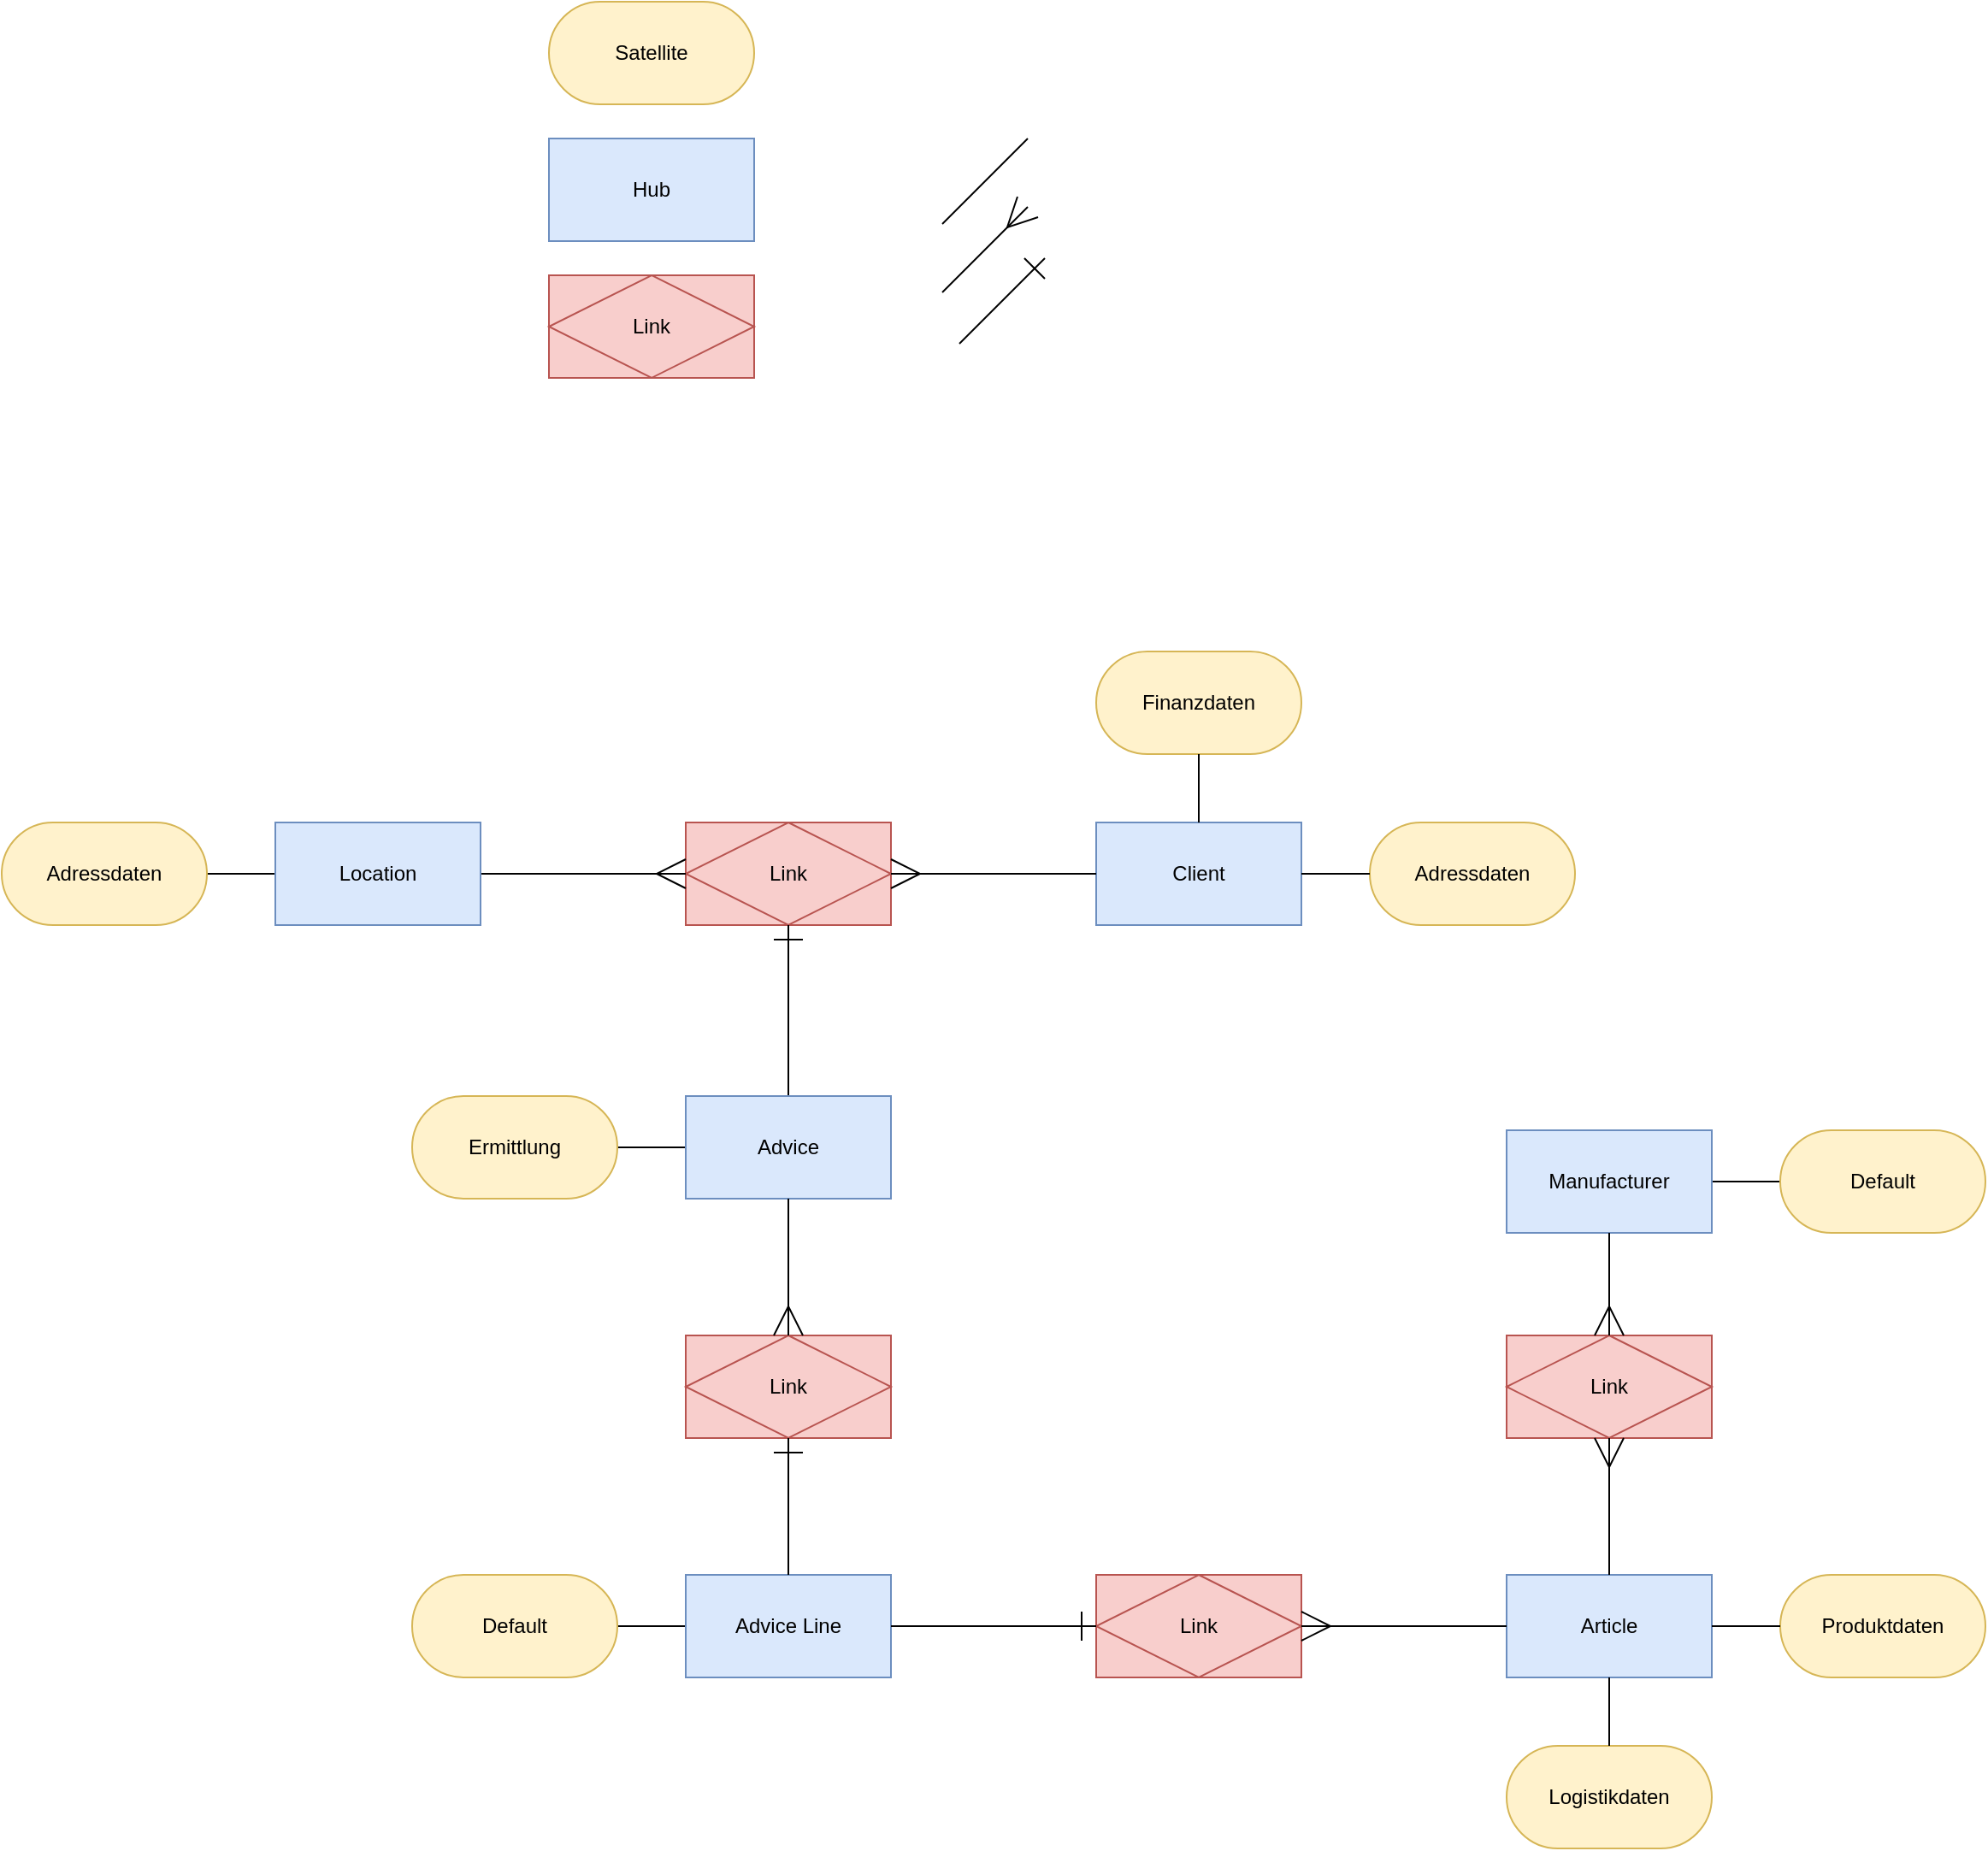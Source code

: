 <mxfile version="25.0.3">
  <diagram name="Seite-1" id="AstvK5kedE1Kh-DQ6AzO">
    <mxGraphModel dx="1783" dy="497" grid="1" gridSize="10" guides="1" tooltips="1" connect="1" arrows="1" fold="1" page="1" pageScale="1" pageWidth="827" pageHeight="1169" math="0" shadow="0">
      <root>
        <mxCell id="0" />
        <mxCell id="1" parent="0" />
        <object label="Hub" btelligentADAPTType="Hub" id="NiGAJ-zjjn4dBykOqdRH-1">
          <mxCell style="rounded=0;whiteSpace=wrap;html=1;fillColor=#dae8fc;strokeColor=#6c8ebf;" vertex="1" parent="1">
            <mxGeometry x="200" y="440" width="120" height="60" as="geometry" />
          </mxCell>
        </object>
        <object label="Satellite" btelligentADAPTType="Satellite" id="NiGAJ-zjjn4dBykOqdRH-2">
          <mxCell style="rounded=1;whiteSpace=wrap;html=1;arcSize=50;fillColor=#fff2cc;strokeColor=#d6b656;" vertex="1" parent="1">
            <mxGeometry x="200" y="360" width="120" height="60" as="geometry" />
          </mxCell>
        </object>
        <object label="Link" btelligentADAPTType="Link" id="NiGAJ-zjjn4dBykOqdRH-3">
          <mxCell style="shape=associativeEntity;whiteSpace=wrap;html=1;align=center;fillColor=#f8cecc;strokeColor=#b85450;" vertex="1" parent="1">
            <mxGeometry x="200" y="520" width="120" height="60" as="geometry" />
          </mxCell>
        </object>
        <object label="" btelligentADAPTType="Hub-to-Sat" id="NiGAJ-zjjn4dBykOqdRH-4">
          <mxCell style="endArrow=none;html=1;rounded=0;" edge="1" parent="1">
            <mxGeometry width="50" height="50" relative="1" as="geometry">
              <mxPoint x="430" y="490" as="sourcePoint" />
              <mxPoint x="480" y="440" as="targetPoint" />
            </mxGeometry>
          </mxCell>
        </object>
        <object label="" btelligentADAPTType="Hub-to-Link-N" id="NiGAJ-zjjn4dBykOqdRH-5">
          <mxCell style="endArrow=ERmany;html=1;rounded=0;endSize=15;endFill=0;" edge="1" parent="1">
            <mxGeometry width="50" height="50" relative="1" as="geometry">
              <mxPoint x="430" y="530" as="sourcePoint" />
              <mxPoint x="480" y="480" as="targetPoint" />
            </mxGeometry>
          </mxCell>
        </object>
        <object label="" btelligentADAPTType="Hub-to-Link-1" id="NiGAJ-zjjn4dBykOqdRH-6">
          <mxCell style="endArrow=ERone;html=1;rounded=0;endSize=15;endFill=0;" edge="1" parent="1">
            <mxGeometry width="50" height="50" relative="1" as="geometry">
              <mxPoint x="440" y="560" as="sourcePoint" />
              <mxPoint x="490" y="510" as="targetPoint" />
            </mxGeometry>
          </mxCell>
        </object>
        <object label="Client" btelligentADAPTType="Hub" id="NiGAJ-zjjn4dBykOqdRH-7">
          <mxCell style="rounded=0;whiteSpace=wrap;html=1;fillColor=#dae8fc;strokeColor=#6c8ebf;" vertex="1" parent="1">
            <mxGeometry x="520" y="840" width="120" height="60" as="geometry" />
          </mxCell>
        </object>
        <object label="Adressdaten" btelligentADAPTType="Satellite" id="NiGAJ-zjjn4dBykOqdRH-8">
          <mxCell style="rounded=1;whiteSpace=wrap;html=1;arcSize=50;fillColor=#fff2cc;strokeColor=#d6b656;" vertex="1" parent="1">
            <mxGeometry x="680" y="840" width="120" height="60" as="geometry" />
          </mxCell>
        </object>
        <object label="Link" btelligentADAPTType="Link" id="NiGAJ-zjjn4dBykOqdRH-9">
          <mxCell style="shape=associativeEntity;whiteSpace=wrap;html=1;align=center;fillColor=#f8cecc;strokeColor=#b85450;" vertex="1" parent="1">
            <mxGeometry x="280" y="840" width="120" height="60" as="geometry" />
          </mxCell>
        </object>
        <object label="" btelligentADAPTType="Hub-to-Sat" id="NiGAJ-zjjn4dBykOqdRH-10">
          <mxCell style="endArrow=none;html=1;rounded=0;" edge="1" parent="1" source="NiGAJ-zjjn4dBykOqdRH-15" target="NiGAJ-zjjn4dBykOqdRH-14">
            <mxGeometry width="50" height="50" relative="1" as="geometry">
              <mxPoint x="430" y="890" as="sourcePoint" />
              <mxPoint x="480" y="840" as="targetPoint" />
            </mxGeometry>
          </mxCell>
        </object>
        <object label="" btelligentADAPTType="Hub-to-Link-N" id="NiGAJ-zjjn4dBykOqdRH-11">
          <mxCell style="endArrow=ERmany;html=1;rounded=0;endSize=15;endFill=0;" edge="1" parent="1" source="NiGAJ-zjjn4dBykOqdRH-14" target="NiGAJ-zjjn4dBykOqdRH-9">
            <mxGeometry width="50" height="50" relative="1" as="geometry">
              <mxPoint x="50" y="1035" as="sourcePoint" />
              <mxPoint x="100" y="985" as="targetPoint" />
            </mxGeometry>
          </mxCell>
        </object>
        <object label="" btelligentADAPTType="Hub-to-Link-1" id="NiGAJ-zjjn4dBykOqdRH-12">
          <mxCell style="endArrow=ERone;html=1;rounded=0;endSize=15;endFill=0;" edge="1" parent="1" source="NiGAJ-zjjn4dBykOqdRH-20" target="NiGAJ-zjjn4dBykOqdRH-9">
            <mxGeometry width="50" height="50" relative="1" as="geometry">
              <mxPoint x="640" y="1190" as="sourcePoint" />
              <mxPoint x="690" y="1140" as="targetPoint" />
            </mxGeometry>
          </mxCell>
        </object>
        <object label="Finanzdaten" btelligentADAPTType="Satellite" id="NiGAJ-zjjn4dBykOqdRH-13">
          <mxCell style="rounded=1;whiteSpace=wrap;html=1;arcSize=50;fillColor=#fff2cc;strokeColor=#d6b656;" vertex="1" parent="1">
            <mxGeometry x="520" y="740" width="120" height="60" as="geometry" />
          </mxCell>
        </object>
        <object label="Location" btelligentADAPTType="Hub" id="NiGAJ-zjjn4dBykOqdRH-14">
          <mxCell style="rounded=0;whiteSpace=wrap;html=1;fillColor=#dae8fc;strokeColor=#6c8ebf;" vertex="1" parent="1">
            <mxGeometry x="40" y="840" width="120" height="60" as="geometry" />
          </mxCell>
        </object>
        <object label="Adressdaten" btelligentADAPTType="Satellite" id="NiGAJ-zjjn4dBykOqdRH-15">
          <mxCell style="rounded=1;whiteSpace=wrap;html=1;arcSize=50;fillColor=#fff2cc;strokeColor=#d6b656;" vertex="1" parent="1">
            <mxGeometry x="-120" y="840" width="120" height="60" as="geometry" />
          </mxCell>
        </object>
        <object label="" btelligentADAPTType="Hub-to-Sat" id="NiGAJ-zjjn4dBykOqdRH-16">
          <mxCell style="endArrow=none;html=1;rounded=0;" edge="1" parent="1" source="NiGAJ-zjjn4dBykOqdRH-13" target="NiGAJ-zjjn4dBykOqdRH-7">
            <mxGeometry width="50" height="50" relative="1" as="geometry">
              <mxPoint x="-160" y="867" as="sourcePoint" />
              <mxPoint x="-60" y="913" as="targetPoint" />
            </mxGeometry>
          </mxCell>
        </object>
        <object label="" btelligentADAPTType="Hub-to-Sat" id="NiGAJ-zjjn4dBykOqdRH-17">
          <mxCell style="endArrow=none;html=1;rounded=0;" edge="1" parent="1" source="NiGAJ-zjjn4dBykOqdRH-8" target="NiGAJ-zjjn4dBykOqdRH-7">
            <mxGeometry width="50" height="50" relative="1" as="geometry">
              <mxPoint x="-150" y="877" as="sourcePoint" />
              <mxPoint x="-50" y="923" as="targetPoint" />
            </mxGeometry>
          </mxCell>
        </object>
        <object label="" btelligentADAPTType="Hub-to-Link-N" id="NiGAJ-zjjn4dBykOqdRH-18">
          <mxCell style="endArrow=ERmany;html=1;rounded=0;endSize=15;endFill=0;" edge="1" parent="1" source="NiGAJ-zjjn4dBykOqdRH-7" target="NiGAJ-zjjn4dBykOqdRH-9">
            <mxGeometry width="50" height="50" relative="1" as="geometry">
              <mxPoint x="60" y="958" as="sourcePoint" />
              <mxPoint x="210" y="1002" as="targetPoint" />
            </mxGeometry>
          </mxCell>
        </object>
        <object label="" btelligentADAPTType="Hub-to-Sat" id="NiGAJ-zjjn4dBykOqdRH-19">
          <mxCell style="endArrow=none;html=1;rounded=0;" edge="1" parent="1" source="NiGAJ-zjjn4dBykOqdRH-21" target="NiGAJ-zjjn4dBykOqdRH-20">
            <mxGeometry width="50" height="50" relative="1" as="geometry">
              <mxPoint x="670" y="1050" as="sourcePoint" />
              <mxPoint x="720" y="1000" as="targetPoint" />
            </mxGeometry>
          </mxCell>
        </object>
        <object label="Advice" btelligentADAPTType="Hub" id="NiGAJ-zjjn4dBykOqdRH-20">
          <mxCell style="rounded=0;whiteSpace=wrap;html=1;fillColor=#dae8fc;strokeColor=#6c8ebf;" vertex="1" parent="1">
            <mxGeometry x="280" y="1000" width="120" height="60" as="geometry" />
          </mxCell>
        </object>
        <object label="Ermittlung" btelligentADAPTType="Satellite" id="NiGAJ-zjjn4dBykOqdRH-21">
          <mxCell style="rounded=1;whiteSpace=wrap;html=1;arcSize=50;fillColor=#fff2cc;strokeColor=#d6b656;" vertex="1" parent="1">
            <mxGeometry x="120" y="1000" width="120" height="60" as="geometry" />
          </mxCell>
        </object>
        <object label="Article" btelligentADAPTType="Hub" id="NiGAJ-zjjn4dBykOqdRH-22">
          <mxCell style="rounded=0;whiteSpace=wrap;html=1;fillColor=#dae8fc;strokeColor=#6c8ebf;" vertex="1" parent="1">
            <mxGeometry x="760" y="1280" width="120" height="60" as="geometry" />
          </mxCell>
        </object>
        <object label="Produktdaten" btelligentADAPTType="Satellite" id="NiGAJ-zjjn4dBykOqdRH-23">
          <mxCell style="rounded=1;whiteSpace=wrap;html=1;arcSize=50;fillColor=#fff2cc;strokeColor=#d6b656;" vertex="1" parent="1">
            <mxGeometry x="920" y="1280" width="120" height="60" as="geometry" />
          </mxCell>
        </object>
        <object label="Link" btelligentADAPTType="Link" id="NiGAJ-zjjn4dBykOqdRH-24">
          <mxCell style="shape=associativeEntity;whiteSpace=wrap;html=1;align=center;fillColor=#f8cecc;strokeColor=#b85450;" vertex="1" parent="1">
            <mxGeometry x="520" y="1280" width="120" height="60" as="geometry" />
          </mxCell>
        </object>
        <object label="" btelligentADAPTType="Hub-to-Sat" id="NiGAJ-zjjn4dBykOqdRH-25">
          <mxCell style="endArrow=none;html=1;rounded=0;" edge="1" parent="1" source="NiGAJ-zjjn4dBykOqdRH-29" target="NiGAJ-zjjn4dBykOqdRH-28">
            <mxGeometry width="50" height="50" relative="1" as="geometry">
              <mxPoint x="670" y="1330" as="sourcePoint" />
              <mxPoint x="720" y="1280" as="targetPoint" />
            </mxGeometry>
          </mxCell>
        </object>
        <object label="Logistikdaten" btelligentADAPTType="Satellite" id="NiGAJ-zjjn4dBykOqdRH-27">
          <mxCell style="rounded=1;whiteSpace=wrap;html=1;arcSize=50;fillColor=#fff2cc;strokeColor=#d6b656;" vertex="1" parent="1">
            <mxGeometry x="760" y="1380" width="120" height="60" as="geometry" />
          </mxCell>
        </object>
        <object label="Advice Line" btelligentADAPTType="Hub" id="NiGAJ-zjjn4dBykOqdRH-28">
          <mxCell style="rounded=0;whiteSpace=wrap;html=1;fillColor=#dae8fc;strokeColor=#6c8ebf;" vertex="1" parent="1">
            <mxGeometry x="280" y="1280" width="120" height="60" as="geometry" />
          </mxCell>
        </object>
        <object label="Default" btelligentADAPTType="Satellite" id="NiGAJ-zjjn4dBykOqdRH-29">
          <mxCell style="rounded=1;whiteSpace=wrap;html=1;arcSize=50;fillColor=#fff2cc;strokeColor=#d6b656;" vertex="1" parent="1">
            <mxGeometry x="120" y="1280" width="120" height="60" as="geometry" />
          </mxCell>
        </object>
        <object label="" btelligentADAPTType="Hub-to-Sat" id="NiGAJ-zjjn4dBykOqdRH-30">
          <mxCell style="endArrow=none;html=1;rounded=0;" edge="1" parent="1" source="NiGAJ-zjjn4dBykOqdRH-27" target="NiGAJ-zjjn4dBykOqdRH-22">
            <mxGeometry width="50" height="50" relative="1" as="geometry">
              <mxPoint x="80" y="1307" as="sourcePoint" />
              <mxPoint x="180" y="1353" as="targetPoint" />
            </mxGeometry>
          </mxCell>
        </object>
        <object label="" btelligentADAPTType="Hub-to-Sat" id="NiGAJ-zjjn4dBykOqdRH-31">
          <mxCell style="endArrow=none;html=1;rounded=0;" edge="1" parent="1" source="NiGAJ-zjjn4dBykOqdRH-23" target="NiGAJ-zjjn4dBykOqdRH-22">
            <mxGeometry width="50" height="50" relative="1" as="geometry">
              <mxPoint x="90" y="1317" as="sourcePoint" />
              <mxPoint x="190" y="1363" as="targetPoint" />
            </mxGeometry>
          </mxCell>
        </object>
        <object label="" btelligentADAPTType="Hub-to-Link-N" id="NiGAJ-zjjn4dBykOqdRH-32">
          <mxCell style="endArrow=ERmany;html=1;rounded=0;endSize=15;endFill=0;" edge="1" parent="1" source="NiGAJ-zjjn4dBykOqdRH-22" target="NiGAJ-zjjn4dBykOqdRH-24">
            <mxGeometry width="50" height="50" relative="1" as="geometry">
              <mxPoint x="300" y="1398" as="sourcePoint" />
              <mxPoint x="450" y="1442" as="targetPoint" />
            </mxGeometry>
          </mxCell>
        </object>
        <object label="Link" btelligentADAPTType="Link" id="NiGAJ-zjjn4dBykOqdRH-33">
          <mxCell style="shape=associativeEntity;whiteSpace=wrap;html=1;align=center;fillColor=#f8cecc;strokeColor=#b85450;" vertex="1" parent="1">
            <mxGeometry x="280" y="1140" width="120" height="60" as="geometry" />
          </mxCell>
        </object>
        <object label="" btelligentADAPTType="Hub-to-Link-1" id="NiGAJ-zjjn4dBykOqdRH-34">
          <mxCell style="endArrow=ERone;html=1;rounded=0;endSize=15;endFill=0;" edge="1" parent="1" source="NiGAJ-zjjn4dBykOqdRH-28" target="NiGAJ-zjjn4dBykOqdRH-33">
            <mxGeometry width="50" height="50" relative="1" as="geometry">
              <mxPoint x="530" y="1080" as="sourcePoint" />
              <mxPoint x="530" y="980" as="targetPoint" />
            </mxGeometry>
          </mxCell>
        </object>
        <object label="" btelligentADAPTType="Hub-to-Link-N" id="NiGAJ-zjjn4dBykOqdRH-35">
          <mxCell style="endArrow=ERmany;html=1;rounded=0;endSize=15;endFill=0;" edge="1" parent="1" source="NiGAJ-zjjn4dBykOqdRH-20" target="NiGAJ-zjjn4dBykOqdRH-33">
            <mxGeometry width="50" height="50" relative="1" as="geometry">
              <mxPoint x="410" y="1320" as="sourcePoint" />
              <mxPoint x="530" y="1320" as="targetPoint" />
            </mxGeometry>
          </mxCell>
        </object>
        <object label="" btelligentADAPTType="Hub-to-Link-1" id="NiGAJ-zjjn4dBykOqdRH-36">
          <mxCell style="endArrow=ERone;html=1;rounded=0;endSize=15;endFill=0;" edge="1" parent="1" source="NiGAJ-zjjn4dBykOqdRH-28" target="NiGAJ-zjjn4dBykOqdRH-24">
            <mxGeometry width="50" height="50" relative="1" as="geometry">
              <mxPoint x="350" y="1290" as="sourcePoint" />
              <mxPoint x="350" y="1210" as="targetPoint" />
            </mxGeometry>
          </mxCell>
        </object>
        <object label="" btelligentADAPTType="Hub-to-Sat" id="NiGAJ-zjjn4dBykOqdRH-37">
          <mxCell style="endArrow=none;html=1;rounded=0;" edge="1" parent="1" source="NiGAJ-zjjn4dBykOqdRH-39" target="NiGAJ-zjjn4dBykOqdRH-38">
            <mxGeometry width="50" height="50" relative="1" as="geometry">
              <mxPoint x="1190" y="1010" as="sourcePoint" />
              <mxPoint x="1240" y="960" as="targetPoint" />
            </mxGeometry>
          </mxCell>
        </object>
        <object label="Manufacturer" btelligentADAPTType="Hub" id="NiGAJ-zjjn4dBykOqdRH-38">
          <mxCell style="rounded=0;whiteSpace=wrap;html=1;fillColor=#dae8fc;strokeColor=#6c8ebf;" vertex="1" parent="1">
            <mxGeometry x="760" y="1020" width="120" height="60" as="geometry" />
          </mxCell>
        </object>
        <object label="Default" btelligentADAPTType="Satellite" id="NiGAJ-zjjn4dBykOqdRH-39">
          <mxCell style="rounded=1;whiteSpace=wrap;html=1;arcSize=50;fillColor=#fff2cc;strokeColor=#d6b656;" vertex="1" parent="1">
            <mxGeometry x="920" y="1020" width="120" height="60" as="geometry" />
          </mxCell>
        </object>
        <object label="Link" btelligentADAPTType="Link" id="NiGAJ-zjjn4dBykOqdRH-40">
          <mxCell style="shape=associativeEntity;whiteSpace=wrap;html=1;align=center;fillColor=#f8cecc;strokeColor=#b85450;" vertex="1" parent="1">
            <mxGeometry x="760" y="1140" width="120" height="60" as="geometry" />
          </mxCell>
        </object>
        <object label="" btelligentADAPTType="Hub-to-Link-N" id="NiGAJ-zjjn4dBykOqdRH-42">
          <mxCell style="endArrow=ERmany;html=1;rounded=0;endSize=15;endFill=0;" edge="1" parent="1" source="NiGAJ-zjjn4dBykOqdRH-38" target="NiGAJ-zjjn4dBykOqdRH-40">
            <mxGeometry width="50" height="50" relative="1" as="geometry">
              <mxPoint x="930" y="1280" as="sourcePoint" />
              <mxPoint x="1050" y="1280" as="targetPoint" />
            </mxGeometry>
          </mxCell>
        </object>
        <object label="" btelligentADAPTType="Hub-to-Link-N" id="NiGAJ-zjjn4dBykOqdRH-43">
          <mxCell style="endArrow=ERmany;html=1;rounded=0;endSize=15;endFill=0;" edge="1" parent="1" source="NiGAJ-zjjn4dBykOqdRH-22" target="NiGAJ-zjjn4dBykOqdRH-40">
            <mxGeometry width="50" height="50" relative="1" as="geometry">
              <mxPoint x="770" y="1320" as="sourcePoint" />
              <mxPoint x="650" y="1320" as="targetPoint" />
            </mxGeometry>
          </mxCell>
        </object>
      </root>
    </mxGraphModel>
  </diagram>
</mxfile>
